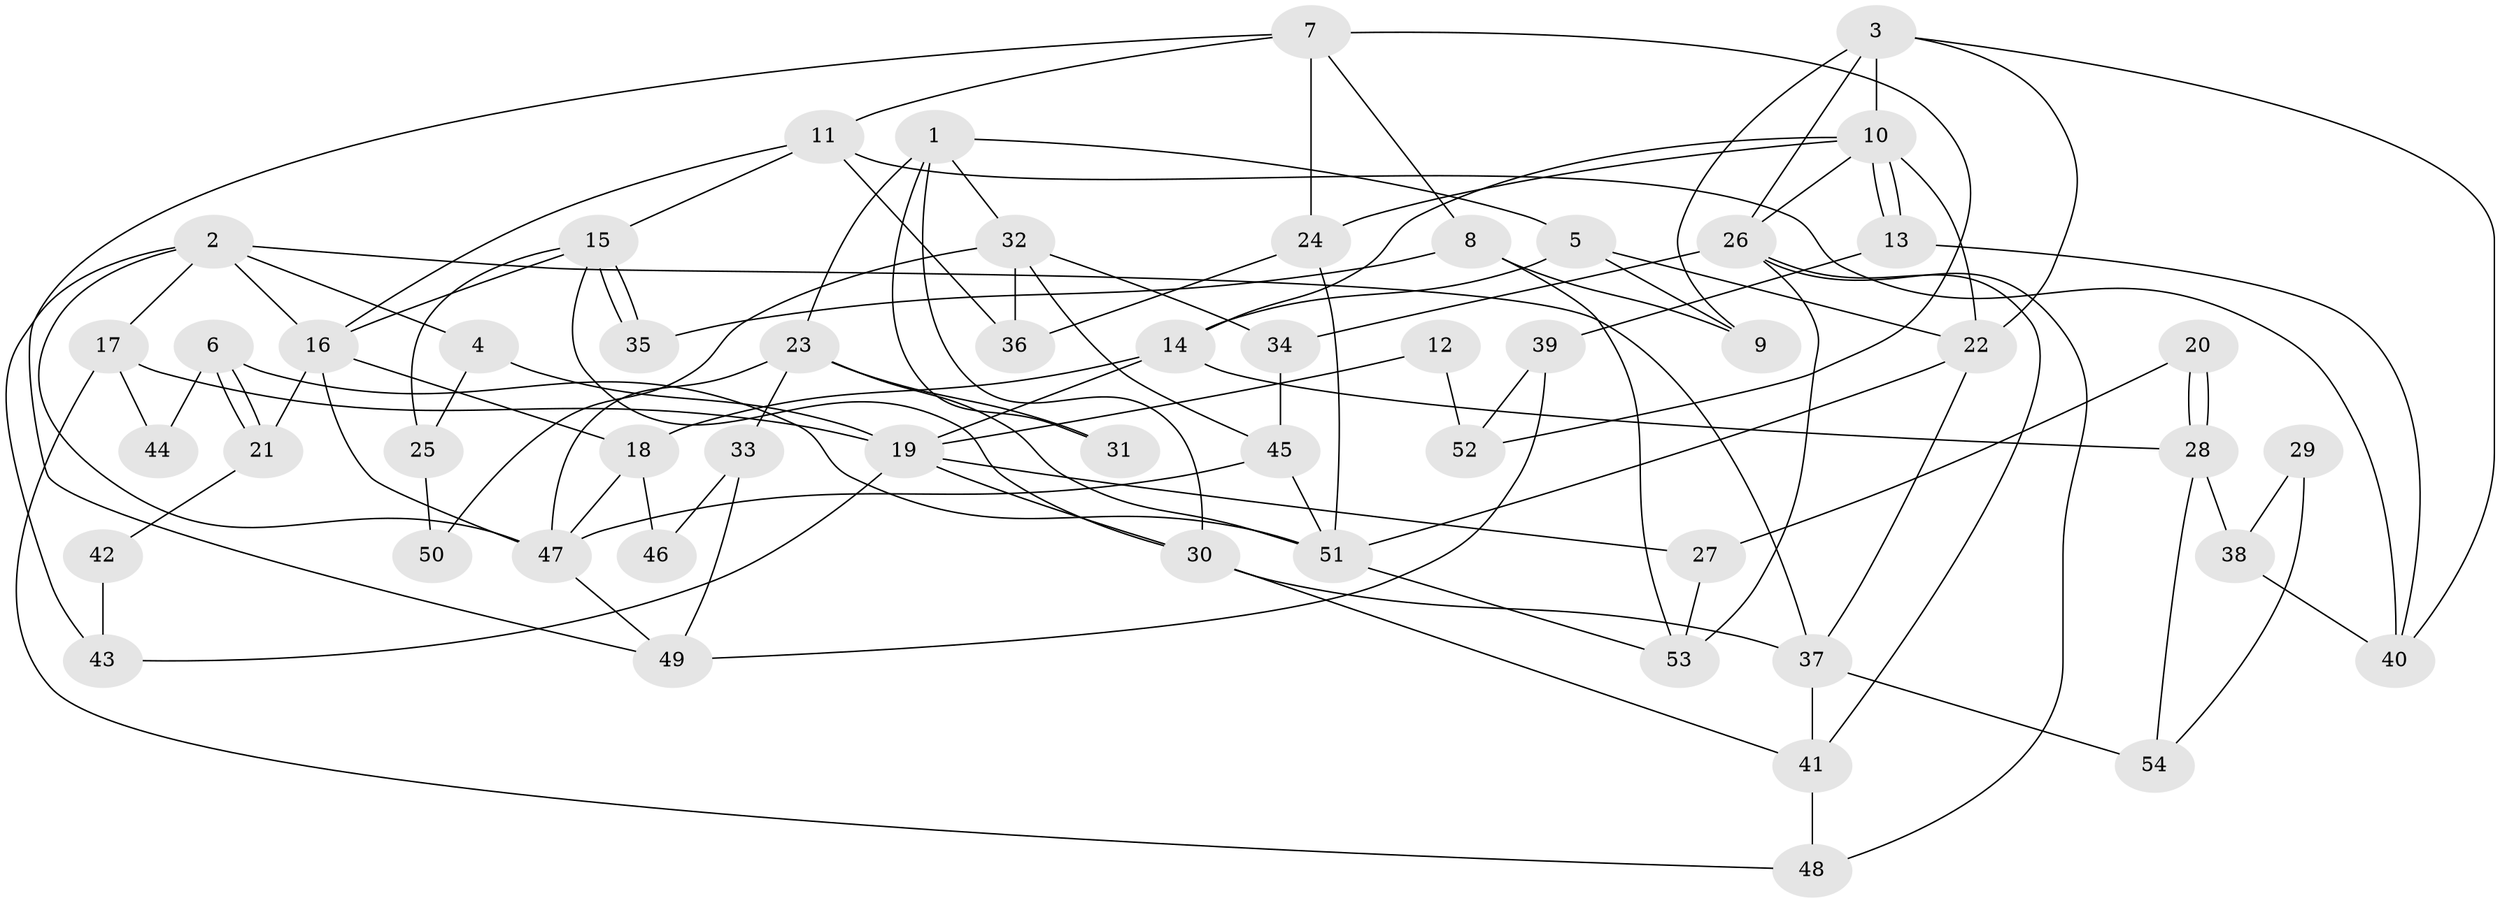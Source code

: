 // coarse degree distribution, {10: 0.05405405405405406, 11: 0.02702702702702703, 7: 0.10810810810810811, 3: 0.24324324324324326, 4: 0.13513513513513514, 6: 0.13513513513513514, 2: 0.13513513513513514, 5: 0.16216216216216217}
// Generated by graph-tools (version 1.1) at 2025/18/03/04/25 18:18:32]
// undirected, 54 vertices, 108 edges
graph export_dot {
graph [start="1"]
  node [color=gray90,style=filled];
  1;
  2;
  3;
  4;
  5;
  6;
  7;
  8;
  9;
  10;
  11;
  12;
  13;
  14;
  15;
  16;
  17;
  18;
  19;
  20;
  21;
  22;
  23;
  24;
  25;
  26;
  27;
  28;
  29;
  30;
  31;
  32;
  33;
  34;
  35;
  36;
  37;
  38;
  39;
  40;
  41;
  42;
  43;
  44;
  45;
  46;
  47;
  48;
  49;
  50;
  51;
  52;
  53;
  54;
  1 -- 30;
  1 -- 23;
  1 -- 5;
  1 -- 31;
  1 -- 32;
  2 -- 17;
  2 -- 47;
  2 -- 4;
  2 -- 16;
  2 -- 37;
  2 -- 43;
  3 -- 26;
  3 -- 22;
  3 -- 9;
  3 -- 10;
  3 -- 40;
  4 -- 19;
  4 -- 25;
  5 -- 9;
  5 -- 14;
  5 -- 22;
  6 -- 51;
  6 -- 21;
  6 -- 21;
  6 -- 44;
  7 -- 24;
  7 -- 11;
  7 -- 8;
  7 -- 49;
  7 -- 52;
  8 -- 53;
  8 -- 9;
  8 -- 35;
  10 -- 13;
  10 -- 13;
  10 -- 14;
  10 -- 22;
  10 -- 24;
  10 -- 26;
  11 -- 15;
  11 -- 36;
  11 -- 16;
  11 -- 40;
  12 -- 19;
  12 -- 52;
  13 -- 40;
  13 -- 39;
  14 -- 18;
  14 -- 19;
  14 -- 28;
  15 -- 35;
  15 -- 35;
  15 -- 16;
  15 -- 25;
  15 -- 30;
  16 -- 18;
  16 -- 21;
  16 -- 47;
  17 -- 48;
  17 -- 19;
  17 -- 44;
  18 -- 46;
  18 -- 47;
  19 -- 30;
  19 -- 27;
  19 -- 43;
  20 -- 28;
  20 -- 28;
  20 -- 27;
  21 -- 42;
  22 -- 37;
  22 -- 51;
  23 -- 51;
  23 -- 47;
  23 -- 31;
  23 -- 33;
  24 -- 51;
  24 -- 36;
  25 -- 50;
  26 -- 41;
  26 -- 34;
  26 -- 48;
  26 -- 53;
  27 -- 53;
  28 -- 38;
  28 -- 54;
  29 -- 54;
  29 -- 38;
  30 -- 37;
  30 -- 41;
  32 -- 45;
  32 -- 34;
  32 -- 36;
  32 -- 50;
  33 -- 49;
  33 -- 46;
  34 -- 45;
  37 -- 41;
  37 -- 54;
  38 -- 40;
  39 -- 49;
  39 -- 52;
  41 -- 48;
  42 -- 43;
  45 -- 47;
  45 -- 51;
  47 -- 49;
  51 -- 53;
}
